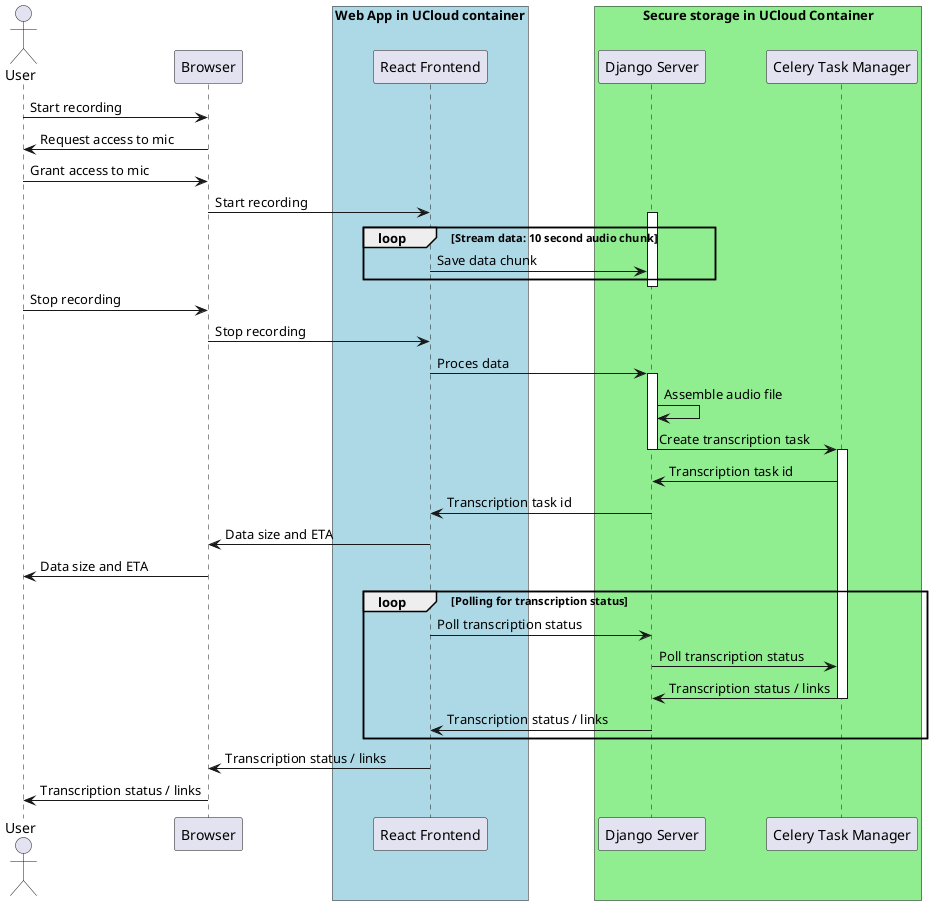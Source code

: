 @startuml
actor User as U
participant "Browser" as BR
box "Web App in UCloud container" #LightBlue
participant "React Frontend" as RF
end box
box "Secure storage in UCloud Container" #LightGreen
participant "Django Server" as DS
participant "Celery Task Manager" as C
end box

U -> BR: Start recording
BR -> U: Request access to mic
U -> BR: Grant access to mic
BR -> RF: Start recording
loop Stream data: 10 second audio chunk
    activate DS
    RF -> DS: Save data chunk
end
deactivate DS
U -> BR: Stop recording
BR -> RF: Stop recording
RF -> DS: Proces data
activate DS
DS -> DS: Assemble audio file
DS -> C: Create transcription task
deactivate DS
activate C
C -> DS: Transcription task id
DS -> RF: Transcription task id
RF -> BR: Data size and ETA
BR -> U: Data size and ETA

loop Polling for transcription status
    RF -> DS: Poll transcription status
    DS -> C: Poll transcription status
    C -> DS: Transcription status / links
    deactivate C
    DS -> RF: Transcription status / links
end
RF -> BR: Transcription status / links
BR -> U: Transcription status / links

@enduml